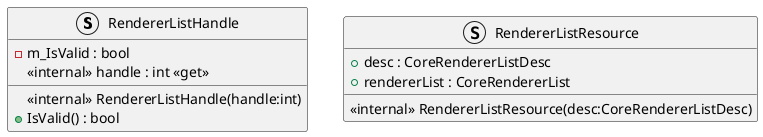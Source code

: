 @startuml
struct RendererListHandle {
    - m_IsValid : bool
    <<internal>> handle : int <<get>>
    <<internal>> RendererListHandle(handle:int)
    + IsValid() : bool
}
struct RendererListResource {
    + desc : CoreRendererListDesc
    + rendererList : CoreRendererList
    <<internal>> RendererListResource(desc:CoreRendererListDesc)
}
@enduml
